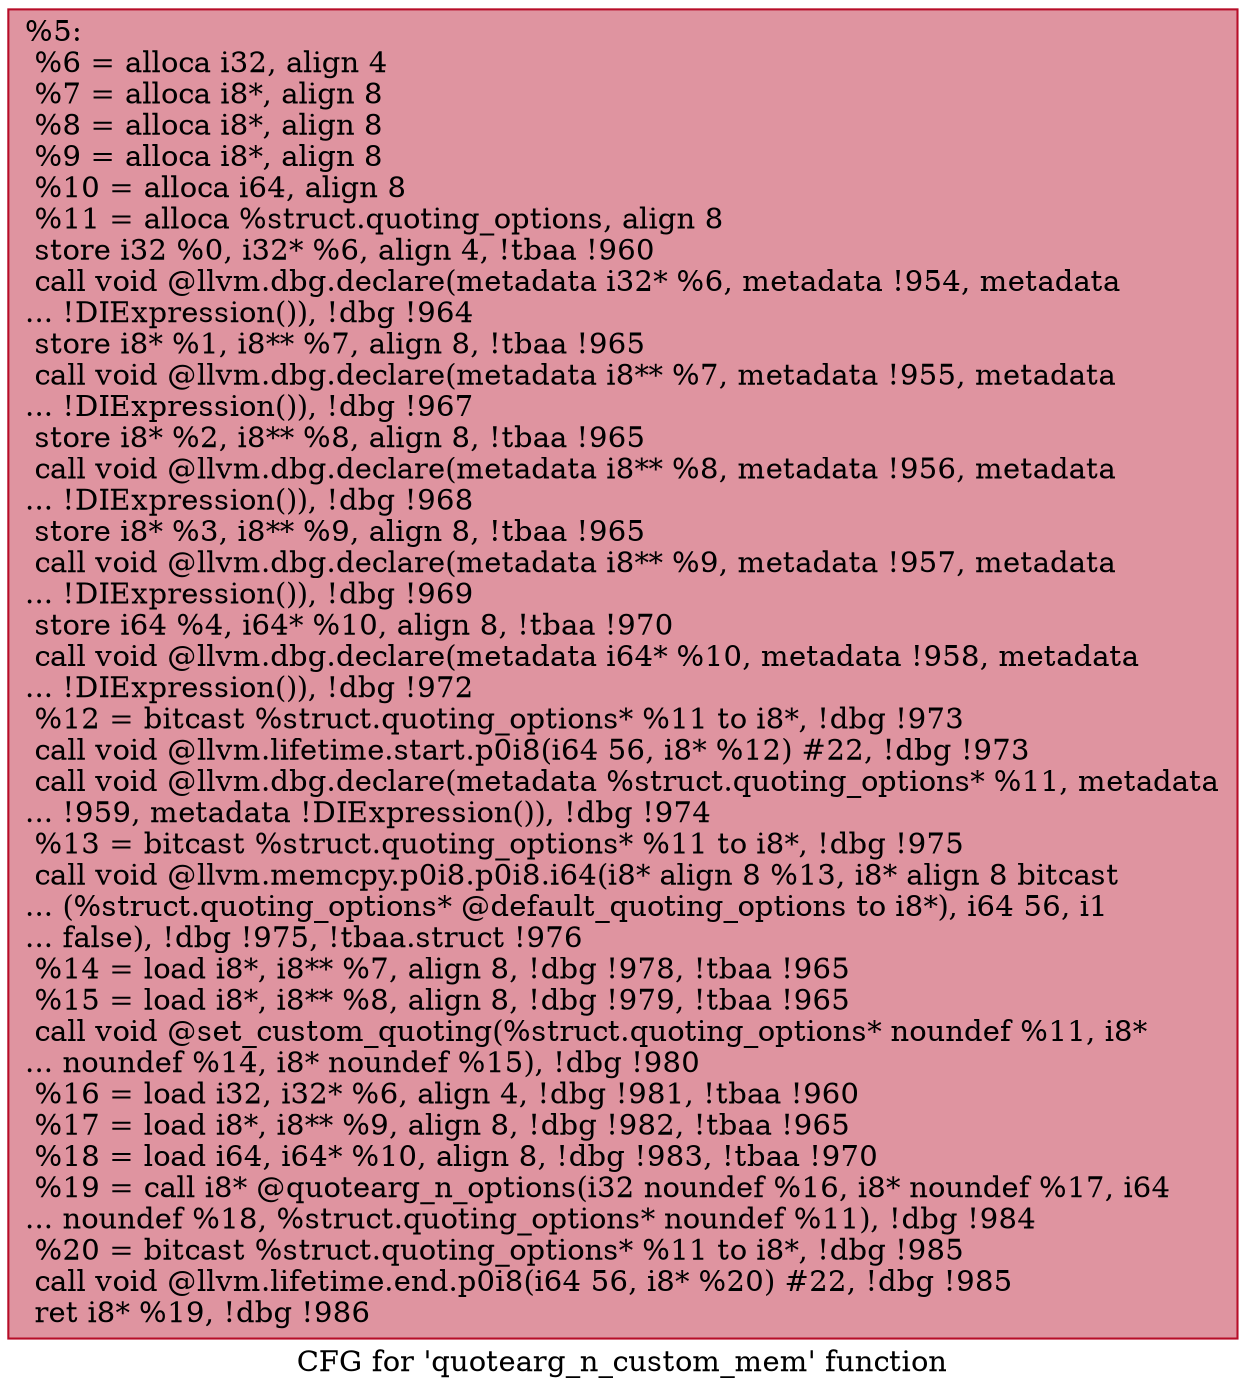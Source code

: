 digraph "CFG for 'quotearg_n_custom_mem' function" {
	label="CFG for 'quotearg_n_custom_mem' function";

	Node0x228ba60 [shape=record,color="#b70d28ff", style=filled, fillcolor="#b70d2870",label="{%5:\l  %6 = alloca i32, align 4\l  %7 = alloca i8*, align 8\l  %8 = alloca i8*, align 8\l  %9 = alloca i8*, align 8\l  %10 = alloca i64, align 8\l  %11 = alloca %struct.quoting_options, align 8\l  store i32 %0, i32* %6, align 4, !tbaa !960\l  call void @llvm.dbg.declare(metadata i32* %6, metadata !954, metadata\l... !DIExpression()), !dbg !964\l  store i8* %1, i8** %7, align 8, !tbaa !965\l  call void @llvm.dbg.declare(metadata i8** %7, metadata !955, metadata\l... !DIExpression()), !dbg !967\l  store i8* %2, i8** %8, align 8, !tbaa !965\l  call void @llvm.dbg.declare(metadata i8** %8, metadata !956, metadata\l... !DIExpression()), !dbg !968\l  store i8* %3, i8** %9, align 8, !tbaa !965\l  call void @llvm.dbg.declare(metadata i8** %9, metadata !957, metadata\l... !DIExpression()), !dbg !969\l  store i64 %4, i64* %10, align 8, !tbaa !970\l  call void @llvm.dbg.declare(metadata i64* %10, metadata !958, metadata\l... !DIExpression()), !dbg !972\l  %12 = bitcast %struct.quoting_options* %11 to i8*, !dbg !973\l  call void @llvm.lifetime.start.p0i8(i64 56, i8* %12) #22, !dbg !973\l  call void @llvm.dbg.declare(metadata %struct.quoting_options* %11, metadata\l... !959, metadata !DIExpression()), !dbg !974\l  %13 = bitcast %struct.quoting_options* %11 to i8*, !dbg !975\l  call void @llvm.memcpy.p0i8.p0i8.i64(i8* align 8 %13, i8* align 8 bitcast\l... (%struct.quoting_options* @default_quoting_options to i8*), i64 56, i1\l... false), !dbg !975, !tbaa.struct !976\l  %14 = load i8*, i8** %7, align 8, !dbg !978, !tbaa !965\l  %15 = load i8*, i8** %8, align 8, !dbg !979, !tbaa !965\l  call void @set_custom_quoting(%struct.quoting_options* noundef %11, i8*\l... noundef %14, i8* noundef %15), !dbg !980\l  %16 = load i32, i32* %6, align 4, !dbg !981, !tbaa !960\l  %17 = load i8*, i8** %9, align 8, !dbg !982, !tbaa !965\l  %18 = load i64, i64* %10, align 8, !dbg !983, !tbaa !970\l  %19 = call i8* @quotearg_n_options(i32 noundef %16, i8* noundef %17, i64\l... noundef %18, %struct.quoting_options* noundef %11), !dbg !984\l  %20 = bitcast %struct.quoting_options* %11 to i8*, !dbg !985\l  call void @llvm.lifetime.end.p0i8(i64 56, i8* %20) #22, !dbg !985\l  ret i8* %19, !dbg !986\l}"];
}
